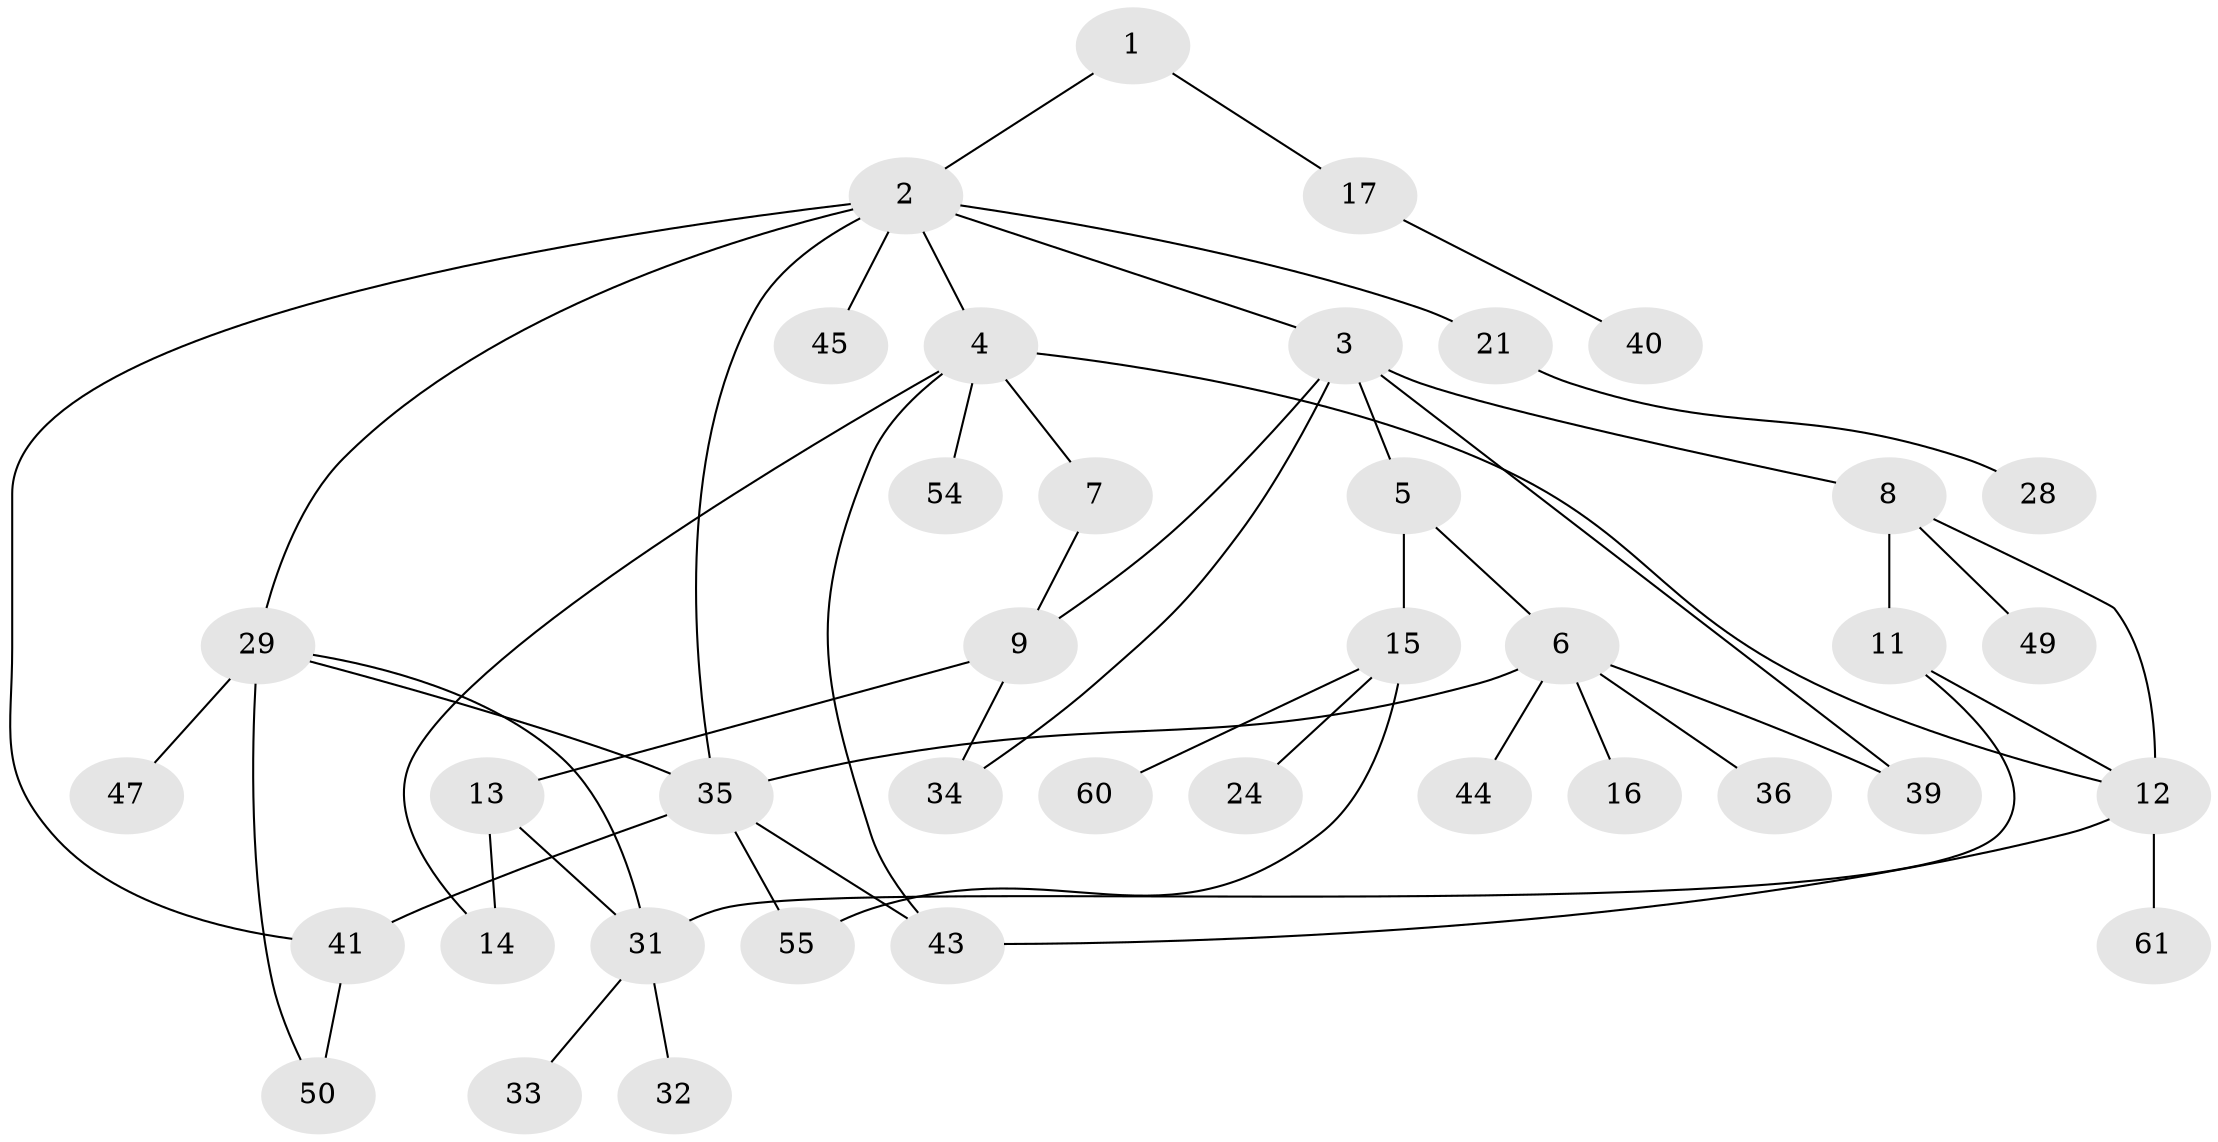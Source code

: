 // Generated by graph-tools (version 1.1) at 2025/23/03/03/25 07:23:33]
// undirected, 39 vertices, 53 edges
graph export_dot {
graph [start="1"]
  node [color=gray90,style=filled];
  1 [super="+18"];
  2 [super="+20"];
  3 [super="+19"];
  4 [super="+10"];
  5;
  6 [super="+27"];
  7;
  8 [super="+30"];
  9 [super="+56"];
  11 [super="+22"];
  12 [super="+26"];
  13 [super="+48"];
  14;
  15 [super="+37"];
  16;
  17 [super="+25"];
  21 [super="+23"];
  24;
  28;
  29 [super="+38"];
  31 [super="+51"];
  32;
  33;
  34 [super="+46"];
  35 [super="+42"];
  36;
  39 [super="+53"];
  40 [super="+59"];
  41 [super="+52"];
  43 [super="+58"];
  44;
  45;
  47;
  49 [super="+57"];
  50;
  54;
  55;
  60;
  61;
  1 -- 2;
  1 -- 17;
  2 -- 3;
  2 -- 4;
  2 -- 41;
  2 -- 45;
  2 -- 35;
  2 -- 21;
  2 -- 29;
  3 -- 5;
  3 -- 8;
  3 -- 9;
  3 -- 34;
  3 -- 39 [weight=2];
  4 -- 7;
  4 -- 54;
  4 -- 12;
  4 -- 43;
  4 -- 14;
  5 -- 6;
  5 -- 15;
  6 -- 16;
  6 -- 35;
  6 -- 36;
  6 -- 39;
  6 -- 44;
  7 -- 9;
  8 -- 11;
  8 -- 12;
  8 -- 49;
  9 -- 13;
  9 -- 34;
  11 -- 31;
  11 -- 12;
  12 -- 61;
  12 -- 43;
  13 -- 14;
  13 -- 31;
  15 -- 24;
  15 -- 60;
  15 -- 55;
  17 -- 40;
  21 -- 28;
  29 -- 31;
  29 -- 35;
  29 -- 50;
  29 -- 47;
  31 -- 32;
  31 -- 33;
  35 -- 55;
  35 -- 41;
  35 -- 43;
  41 -- 50;
}
